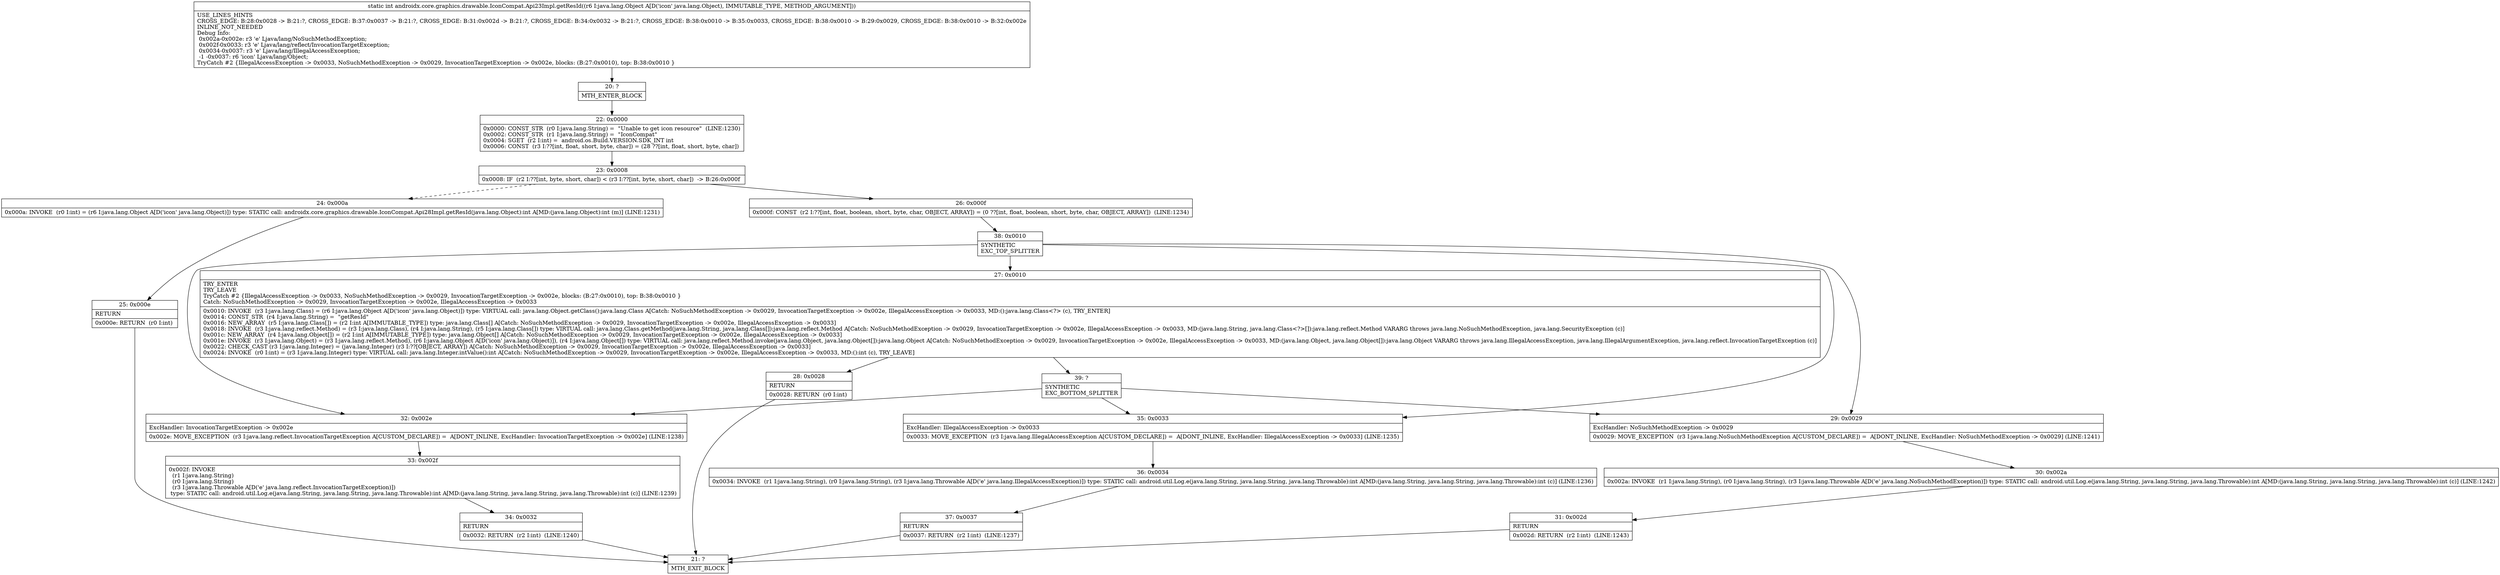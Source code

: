 digraph "CFG forandroidx.core.graphics.drawable.IconCompat.Api23Impl.getResId(Ljava\/lang\/Object;)I" {
Node_20 [shape=record,label="{20\:\ ?|MTH_ENTER_BLOCK\l}"];
Node_22 [shape=record,label="{22\:\ 0x0000|0x0000: CONST_STR  (r0 I:java.lang.String) =  \"Unable to get icon resource\"  (LINE:1230)\l0x0002: CONST_STR  (r1 I:java.lang.String) =  \"IconCompat\" \l0x0004: SGET  (r2 I:int) =  android.os.Build.VERSION.SDK_INT int \l0x0006: CONST  (r3 I:??[int, float, short, byte, char]) = (28 ??[int, float, short, byte, char]) \l}"];
Node_23 [shape=record,label="{23\:\ 0x0008|0x0008: IF  (r2 I:??[int, byte, short, char]) \< (r3 I:??[int, byte, short, char])  \-\> B:26:0x000f \l}"];
Node_24 [shape=record,label="{24\:\ 0x000a|0x000a: INVOKE  (r0 I:int) = (r6 I:java.lang.Object A[D('icon' java.lang.Object)]) type: STATIC call: androidx.core.graphics.drawable.IconCompat.Api28Impl.getResId(java.lang.Object):int A[MD:(java.lang.Object):int (m)] (LINE:1231)\l}"];
Node_25 [shape=record,label="{25\:\ 0x000e|RETURN\l|0x000e: RETURN  (r0 I:int) \l}"];
Node_21 [shape=record,label="{21\:\ ?|MTH_EXIT_BLOCK\l}"];
Node_26 [shape=record,label="{26\:\ 0x000f|0x000f: CONST  (r2 I:??[int, float, boolean, short, byte, char, OBJECT, ARRAY]) = (0 ??[int, float, boolean, short, byte, char, OBJECT, ARRAY])  (LINE:1234)\l}"];
Node_38 [shape=record,label="{38\:\ 0x0010|SYNTHETIC\lEXC_TOP_SPLITTER\l}"];
Node_27 [shape=record,label="{27\:\ 0x0010|TRY_ENTER\lTRY_LEAVE\lTryCatch #2 \{IllegalAccessException \-\> 0x0033, NoSuchMethodException \-\> 0x0029, InvocationTargetException \-\> 0x002e, blocks: (B:27:0x0010), top: B:38:0x0010 \}\lCatch: NoSuchMethodException \-\> 0x0029, InvocationTargetException \-\> 0x002e, IllegalAccessException \-\> 0x0033\l|0x0010: INVOKE  (r3 I:java.lang.Class) = (r6 I:java.lang.Object A[D('icon' java.lang.Object)]) type: VIRTUAL call: java.lang.Object.getClass():java.lang.Class A[Catch: NoSuchMethodException \-\> 0x0029, InvocationTargetException \-\> 0x002e, IllegalAccessException \-\> 0x0033, MD:():java.lang.Class\<?\> (c), TRY_ENTER]\l0x0014: CONST_STR  (r4 I:java.lang.String) =  \"getResId\" \l0x0016: NEW_ARRAY  (r5 I:java.lang.Class[]) = (r2 I:int A[IMMUTABLE_TYPE]) type: java.lang.Class[] A[Catch: NoSuchMethodException \-\> 0x0029, InvocationTargetException \-\> 0x002e, IllegalAccessException \-\> 0x0033]\l0x0018: INVOKE  (r3 I:java.lang.reflect.Method) = (r3 I:java.lang.Class), (r4 I:java.lang.String), (r5 I:java.lang.Class[]) type: VIRTUAL call: java.lang.Class.getMethod(java.lang.String, java.lang.Class[]):java.lang.reflect.Method A[Catch: NoSuchMethodException \-\> 0x0029, InvocationTargetException \-\> 0x002e, IllegalAccessException \-\> 0x0033, MD:(java.lang.String, java.lang.Class\<?\>[]):java.lang.reflect.Method VARARG throws java.lang.NoSuchMethodException, java.lang.SecurityException (c)]\l0x001c: NEW_ARRAY  (r4 I:java.lang.Object[]) = (r2 I:int A[IMMUTABLE_TYPE]) type: java.lang.Object[] A[Catch: NoSuchMethodException \-\> 0x0029, InvocationTargetException \-\> 0x002e, IllegalAccessException \-\> 0x0033]\l0x001e: INVOKE  (r3 I:java.lang.Object) = (r3 I:java.lang.reflect.Method), (r6 I:java.lang.Object A[D('icon' java.lang.Object)]), (r4 I:java.lang.Object[]) type: VIRTUAL call: java.lang.reflect.Method.invoke(java.lang.Object, java.lang.Object[]):java.lang.Object A[Catch: NoSuchMethodException \-\> 0x0029, InvocationTargetException \-\> 0x002e, IllegalAccessException \-\> 0x0033, MD:(java.lang.Object, java.lang.Object[]):java.lang.Object VARARG throws java.lang.IllegalAccessException, java.lang.IllegalArgumentException, java.lang.reflect.InvocationTargetException (c)]\l0x0022: CHECK_CAST (r3 I:java.lang.Integer) = (java.lang.Integer) (r3 I:??[OBJECT, ARRAY]) A[Catch: NoSuchMethodException \-\> 0x0029, InvocationTargetException \-\> 0x002e, IllegalAccessException \-\> 0x0033]\l0x0024: INVOKE  (r0 I:int) = (r3 I:java.lang.Integer) type: VIRTUAL call: java.lang.Integer.intValue():int A[Catch: NoSuchMethodException \-\> 0x0029, InvocationTargetException \-\> 0x002e, IllegalAccessException \-\> 0x0033, MD:():int (c), TRY_LEAVE]\l}"];
Node_28 [shape=record,label="{28\:\ 0x0028|RETURN\l|0x0028: RETURN  (r0 I:int) \l}"];
Node_39 [shape=record,label="{39\:\ ?|SYNTHETIC\lEXC_BOTTOM_SPLITTER\l}"];
Node_35 [shape=record,label="{35\:\ 0x0033|ExcHandler: IllegalAccessException \-\> 0x0033\l|0x0033: MOVE_EXCEPTION  (r3 I:java.lang.IllegalAccessException A[CUSTOM_DECLARE]) =  A[DONT_INLINE, ExcHandler: IllegalAccessException \-\> 0x0033] (LINE:1235)\l}"];
Node_36 [shape=record,label="{36\:\ 0x0034|0x0034: INVOKE  (r1 I:java.lang.String), (r0 I:java.lang.String), (r3 I:java.lang.Throwable A[D('e' java.lang.IllegalAccessException)]) type: STATIC call: android.util.Log.e(java.lang.String, java.lang.String, java.lang.Throwable):int A[MD:(java.lang.String, java.lang.String, java.lang.Throwable):int (c)] (LINE:1236)\l}"];
Node_37 [shape=record,label="{37\:\ 0x0037|RETURN\l|0x0037: RETURN  (r2 I:int)  (LINE:1237)\l}"];
Node_29 [shape=record,label="{29\:\ 0x0029|ExcHandler: NoSuchMethodException \-\> 0x0029\l|0x0029: MOVE_EXCEPTION  (r3 I:java.lang.NoSuchMethodException A[CUSTOM_DECLARE]) =  A[DONT_INLINE, ExcHandler: NoSuchMethodException \-\> 0x0029] (LINE:1241)\l}"];
Node_30 [shape=record,label="{30\:\ 0x002a|0x002a: INVOKE  (r1 I:java.lang.String), (r0 I:java.lang.String), (r3 I:java.lang.Throwable A[D('e' java.lang.NoSuchMethodException)]) type: STATIC call: android.util.Log.e(java.lang.String, java.lang.String, java.lang.Throwable):int A[MD:(java.lang.String, java.lang.String, java.lang.Throwable):int (c)] (LINE:1242)\l}"];
Node_31 [shape=record,label="{31\:\ 0x002d|RETURN\l|0x002d: RETURN  (r2 I:int)  (LINE:1243)\l}"];
Node_32 [shape=record,label="{32\:\ 0x002e|ExcHandler: InvocationTargetException \-\> 0x002e\l|0x002e: MOVE_EXCEPTION  (r3 I:java.lang.reflect.InvocationTargetException A[CUSTOM_DECLARE]) =  A[DONT_INLINE, ExcHandler: InvocationTargetException \-\> 0x002e] (LINE:1238)\l}"];
Node_33 [shape=record,label="{33\:\ 0x002f|0x002f: INVOKE  \l  (r1 I:java.lang.String)\l  (r0 I:java.lang.String)\l  (r3 I:java.lang.Throwable A[D('e' java.lang.reflect.InvocationTargetException)])\l type: STATIC call: android.util.Log.e(java.lang.String, java.lang.String, java.lang.Throwable):int A[MD:(java.lang.String, java.lang.String, java.lang.Throwable):int (c)] (LINE:1239)\l}"];
Node_34 [shape=record,label="{34\:\ 0x0032|RETURN\l|0x0032: RETURN  (r2 I:int)  (LINE:1240)\l}"];
MethodNode[shape=record,label="{static int androidx.core.graphics.drawable.IconCompat.Api23Impl.getResId((r6 I:java.lang.Object A[D('icon' java.lang.Object), IMMUTABLE_TYPE, METHOD_ARGUMENT]))  | USE_LINES_HINTS\lCROSS_EDGE: B:28:0x0028 \-\> B:21:?, CROSS_EDGE: B:37:0x0037 \-\> B:21:?, CROSS_EDGE: B:31:0x002d \-\> B:21:?, CROSS_EDGE: B:34:0x0032 \-\> B:21:?, CROSS_EDGE: B:38:0x0010 \-\> B:35:0x0033, CROSS_EDGE: B:38:0x0010 \-\> B:29:0x0029, CROSS_EDGE: B:38:0x0010 \-\> B:32:0x002e\lINLINE_NOT_NEEDED\lDebug Info:\l  0x002a\-0x002e: r3 'e' Ljava\/lang\/NoSuchMethodException;\l  0x002f\-0x0033: r3 'e' Ljava\/lang\/reflect\/InvocationTargetException;\l  0x0034\-0x0037: r3 'e' Ljava\/lang\/IllegalAccessException;\l  \-1 \-0x0037: r6 'icon' Ljava\/lang\/Object;\lTryCatch #2 \{IllegalAccessException \-\> 0x0033, NoSuchMethodException \-\> 0x0029, InvocationTargetException \-\> 0x002e, blocks: (B:27:0x0010), top: B:38:0x0010 \}\l}"];
MethodNode -> Node_20;Node_20 -> Node_22;
Node_22 -> Node_23;
Node_23 -> Node_24[style=dashed];
Node_23 -> Node_26;
Node_24 -> Node_25;
Node_25 -> Node_21;
Node_26 -> Node_38;
Node_38 -> Node_27;
Node_38 -> Node_35;
Node_38 -> Node_29;
Node_38 -> Node_32;
Node_27 -> Node_28;
Node_27 -> Node_39;
Node_28 -> Node_21;
Node_39 -> Node_35;
Node_39 -> Node_29;
Node_39 -> Node_32;
Node_35 -> Node_36;
Node_36 -> Node_37;
Node_37 -> Node_21;
Node_29 -> Node_30;
Node_30 -> Node_31;
Node_31 -> Node_21;
Node_32 -> Node_33;
Node_33 -> Node_34;
Node_34 -> Node_21;
}

